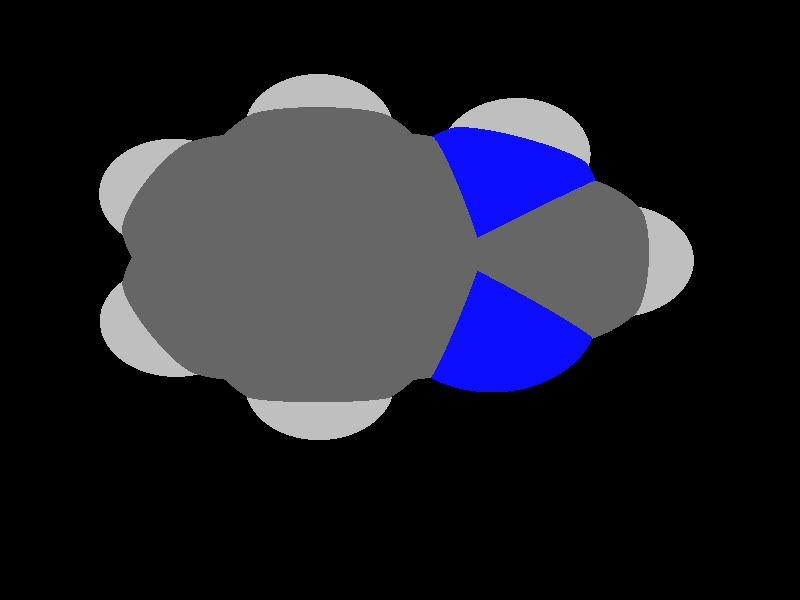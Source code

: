 global_settings {
	ambient_light rgb <0.200000002980232, 0.200000002980232, 0.200000002980232>
	max_trace_level 15
}

background { color rgb <0,0,0> }

camera {
	perspective
	location <1.17428215345298, 0.559704577264854, 16.2056883682582>
	angle 40
	up <0, 1, 0>
	right <1, 0, 0> * 1
	direction <0, 0, -1> }

light_source {
	<36.4919942651361, 31.9304939624196, 45.6149921517038>
	color rgb <1, 1, 1>
	fade_distance 91.2299843034076
	fade_power 0
	spotlight
	area_light <20, 0, 0>, <0, 0, 20>, 20, 20
	circular
	orient
	point_at <-36.4919942651361, -31.9304939624196, -45.6149921517038>
}

light_source {
	<-36.4919942651361, 31.9304939624196, -22.8074960758519>
	color rgb <0.300000011920929, 0.300000011920929, 0.300000011920929> shadowless
	fade_distance 91.2299843034076
	fade_power 0
	parallel
	point_at <36.4919942651361, -31.9304939624196, 22.8074960758519>
}

#default {
	finish {ambient 0.5 diffuse 1 specular 0.2 roughness .01 metallic 1}
}

union {
cylinder {
	<2.423525351843, 0.369781483812959, 0.00986545633885341>, 	<2.8009135608543, 0.883028629351337, 0.01133570767712>, 0.075
	pigment { rgbt <0.0500000007450581, 0.0500000007450581, 1, 0> }
}
cylinder {
	<2.60479473788791, 0.236492839382072, 0.0106050161246598>, 	<2.98218294689921, 0.74973998492045, 0.0120752674629264>, 0.075
	pigment { rgbt <0.0500000007450581, 0.0500000007450581, 1, 0> }
}
cylinder {
	<2.8009135608543, 0.883028629351337, 0.01133570767712>, 	<3.19429628599343, 1.41802828212459, 0.0128682713987106>, 0.075
	pigment { rgbt <0.400000005960464, 0.400000005960464, 0.400000005960464, 0> }
}
cylinder {
	<2.98218294689921, 0.74973998492045, 0.0120752674629264>, 	<3.37556567203834, 1.28473963769371, 0.0136078311845169>, 0.075
	pigment { rgbt <0.400000005960464, 0.400000005960464, 0.400000005960464, 0> }
}
cylinder {
	<3.28493097901588, 1.35138395990915, 0.0132380512916137>, 	<2.90129462764262, 1.92933637669295, 0.0117344143982237>, 0.075
	pigment { rgbt <0.400000005960464, 0.400000005960464, 0.400000005960464, 0> }
}
cylinder {
	<2.90129462764262, 1.92933637669295, 0.0117344143982237>, 	<2.53259024419437, 2.48479361824452, 0.0102893023494751>, 0.075
	pigment { rgbt <0.0500000007450581, 0.0500000007450581, 1, 0> }
}
cylinder {
	<2.53259024419437, 2.48479361824452, 0.0102893023494751>, 	<1.88293720671399, 2.29515304347485, 0.0077617697982708>, 0.075
	pigment { rgbt <0.0500000007450581, 0.0500000007450581, 1, 0> }
}
cylinder {
	<1.88293720671399, 2.29515304347485, 0.0077617697982708>, 	<1.20736604973061, 2.09794669621444, 0.00513340051279387>, 0.075
	pigment { rgbt <0.400000005960464, 0.400000005960464, 0.400000005960464, 0> }
}
cylinder {
	<1.31986399126254, 2.09844198780446, 0.00560013097116245>, 	<1.32295715593208, 1.39588855768325, 0.00558759126822517>, 0.075
	pigment { rgbt <0.400000005960464, 0.400000005960464, 0.400000005960464, 0> }
}
cylinder {
	<1.09486810819869, 2.09745140462441, 0.00466667005442531>, 	<1.09796127286824, 1.3948979745032, 0.00465413035148804>, 0.075
	pigment { rgbt <0.400000005960464, 0.400000005960464, 0.400000005960464, 0> }
}
cylinder {
	<1.32295715593208, 1.39588855768325, 0.00558759126822517>, 	<1.32605032060163, 0.693335127562034, 0.0055750515652879>, 0.075
	pigment { rgbt <0.400000005960464, 0.400000005960464, 0.400000005960464, 0> }
}
cylinder {
	<1.09796127286824, 1.3948979745032, 0.00465413035148804>, 	<1.10105443753778, 0.692344544381985, 0.00464159064855076>, 0.075
	pigment { rgbt <0.400000005960464, 0.400000005960464, 0.400000005960464, 0> }
}
cylinder {
	<2.51416004486546, 0.303137161597515, 0.0102352362317566>, 	<1.87678808642999, 0.494113705336123, 0.00772275532011238>, 0.075
	pigment { rgbt <0.0500000007450581, 0.0500000007450581, 1, 0> }
}
cylinder {
	<1.87678808642999, 0.494113705336123, 0.00772275532011238>, 	<1.21355237906971, 0.692839835972009, 0.00510832110691932>, 0.075
	pigment { rgbt <0.400000005960464, 0.400000005960464, 0.400000005960464, 0> }
}
cylinder {
	<1.21355237906971, 0.692839835972009, 0.00510832110691932>, 	<0.606776189534854, 0.346419917986005, 0.00255416055345966>, 0.075
	pigment { rgbt <0.400000005960464, 0.400000005960464, 0.400000005960464, 0> }
}
cylinder {
	<0.606776189534854, 0.346419917986005, 0.00255416055345966>, 	<0, 0, 0>, 0.075
	pigment { rgbt <0.400000005960464, 0.400000005960464, 0.400000005960464, 0> }
}
cylinder {
	<-0.0569184520985054, -0.097038547538565, -0.000245157736600288>, 	<-0.646100194235742, 0.248555324584455, -0.00275220443503404>, 0.075
	pigment { rgbt <0.400000005960464, 0.400000005960464, 0.400000005960464, 0> }
}
cylinder {
	<0.0569184520985054, 0.097038547538565, 0.000245157736600302>, 	<-0.532263290038731, 0.442632419661585, -0.00226188896183345>, 0.075
	pigment { rgbt <0.400000005960464, 0.400000005960464, 0.400000005960464, 0> }
}
cylinder {
	<-0.646100194235742, 0.248555324584455, -0.00275220443503404>, 	<-1.23528193637298, 0.594149196707475, -0.00525925113346779>, 0.075
	pigment { rgbt <0.400000005960464, 0.400000005960464, 0.400000005960464, 0> }
}
cylinder {
	<-0.532263290038731, 0.442632419661585, -0.00226188896183345>, 	<-1.12144503217597, 0.788226291784605, -0.0047689356602672>, 0.075
	pigment { rgbt <0.400000005960464, 0.400000005960464, 0.400000005960464, 0> }
}
cylinder {
	<-1.17836348427447, 0.69118774424604, -0.00501409339686751>, 	<-1.18165436806438, 1.38503638224541, -0.00500267837384884>, 0.075
	pigment { rgbt <0.400000005960464, 0.400000005960464, 0.400000005960464, 0> }
}
cylinder {
	<-1.18165436806438, 1.38503638224541, -0.00500267837384884>, 	<-1.18494525185429, 2.07888502024478, -0.00499126335083018>, 0.075
	pigment { rgbt <0.400000005960464, 0.400000005960464, 0.400000005960464, 0> }
}
cylinder {
	<-1.24243310571925, 2.1755873676798, -0.00522073787738854>, 	<-0.649960479792105, 2.52780790136507, -0.00272510620197346>, 0.075
	pigment { rgbt <0.400000005960464, 0.400000005960464, 0.400000005960464, 0> }
}
cylinder {
	<-1.12745739798934, 1.98218267280976, -0.0047617888242718>, 	<-0.534984772062199, 2.33440320649503, -0.00226615714885672>, 0.075
	pigment { rgbt <0.400000005960464, 0.400000005960464, 0.400000005960464, 0> }
}
cylinder {
	<-0.649960479792105, 2.52780790136507, -0.00272510620197346>, 	<-0.0574878538649629, 2.88002843505034, -0.000229474526558381>, 0.075
	pigment { rgbt <0.400000005960464, 0.400000005960464, 0.400000005960464, 0> }
}
cylinder {
	<-0.534984772062199, 2.33440320649503, -0.00226615714885672>, 	<0.0574878538649427, 2.6866237401803, 0.000229474526558353>, 0.075
	pigment { rgbt <0.400000005960464, 0.400000005960464, 0.400000005960464, 0> }
}
cylinder {
	<1.20736604973061, 2.09794669621444, 0.00513340051279387>, 	<0.603683024865302, 2.44063639191488, 0.00256670025639693>, 0.075
	pigment { rgbt <0.400000005960464, 0.400000005960464, 0.400000005960464, 0> }
}
cylinder {
	<0.603683024865302, 2.44063639191488, 0.00256670025639693>, 	<-1.01382331133493e-14, 2.78332608761532, -2.07895766574095e-17>, 0.075
	pigment { rgbt <0.400000005960464, 0.400000005960464, 0.400000005960464, 0> }
}
cylinder {
	<3.28493097901588, 1.35138395990915, 0.0132380512916137>, 	<3.94624951653103, 1.33551289252162, 0.0160144220604186>, 0.075
	pigment { rgbt <0.400000005960464, 0.400000005960464, 0.400000005960464, 0> }
}
cylinder {
	<3.94624951653103, 1.33551289252162, 0.0160144220604186>, 	<4.36464014232135, 1.32547188287265, 0.0177709243168816>, 0.075
	pigment { rgbt <0.75, 0.75, 0.75, 0> }
}
cylinder {
	<2.53259024419437, 2.48479361824452, 0.0102893023494751>, 	<2.73610936169087, 3.04176566196803, 0.0113895994652224>, 0.075
	pigment { rgbt <0.0500000007450581, 0.0500000007450581, 1, 0> }
}
cylinder {
	<2.73610936169087, 3.04176566196803, 0.0113895994652224>, 	<2.86549568282891, 3.39585801751963, 0.0120891081782935>, 0.075
	pigment { rgbt <0.75, 0.75, 0.75, 0> }
}
cylinder {
	<0, 0, 0>, 	<-0.00392165885596362, -0.661486540727528, -0.000284872669738388>, 0.075
	pigment { rgbt <0.400000005960464, 0.400000005960464, 0.400000005960464, 0> }
}
cylinder {
	<-0.00392165885596362, -0.661486540727528, -0.000284872669738388>, 	<-0.00640270447470268, -1.07997737432749, -0.000465097955800211>, 0.075
	pigment { rgbt <0.75, 0.75, 0.75, 0> }
}
cylinder {
	<-1.17836348427447, 0.69118774424604, -0.00501409339686751>, 	<-1.75154518719659, 0.361013723732046, -0.00768596916899907>, 0.075
	pigment { rgbt <0.400000005960464, 0.400000005960464, 0.400000005960464, 0> }
}
cylinder {
	<-1.75154518719659, 0.361013723732046, -0.00768596916899907>, 	<-2.11416482135763, 0.152131301425326, -0.00937631380155571>, 0.075
	pigment { rgbt <0.75, 0.75, 0.75, 0> }
}
cylinder {
	<-1.18494525185429, 2.07888502024478, -0.00499126335083018>, 	<-1.76071413660364, 2.40462935193394, -0.00740519259512886>, 0.075
	pigment { rgbt <0.400000005960464, 0.400000005960464, 0.400000005960464, 0> }
}
cylinder {
	<-1.76071413660364, 2.40462935193394, -0.00740519259512886>, 	<-2.12498641631081, 2.6107183460583, -0.00893241563924192>, 0.075
	pigment { rgbt <0.75, 0.75, 0.75, 0> }
}
cylinder {
	<-1.01382331133493e-14, 2.78332608761532, -2.07895766574095e-17>, 	<-0.00661285753234553, 3.44475822015508, -3.39127060467625e-06>, 0.075
	pigment { rgbt <0.400000005960464, 0.400000005960464, 0.400000005960464, 0> }
}
cylinder {
	<-0.00661285753234553, 3.44475822015508, -3.39127060467625e-06>, 	<-0.0107963742500369, 3.86320249641051, -5.53670277214971e-06>, 0.075
	pigment { rgbt <0.75, 0.75, 0.75, 0> }
}
sphere {
	<2.51416004486546, 0.303137161597515, 0.0102352362317566>, 0.3834
	pigment { rgbt <0.0500000007450581, 0.0500000007450581, 1,0> }
}
sphere {
	<3.28493097901588, 1.35138395990915, 0.0132380512916137>, 0.4104
	pigment { rgbt <0.400000005960464, 0.400000005960464, 0.400000005960464,0> }
}
sphere {
	<2.53259024419437, 2.48479361824452, 0.0102893023494751>, 0.3834
	pigment { rgbt <0.0500000007450581, 0.0500000007450581, 1,0> }
}
sphere {
	<1.20736604973061, 2.09794669621444, 0.00513340051279387>, 0.4104
	pigment { rgbt <0.400000005960464, 0.400000005960464, 0.400000005960464,0> }
}
sphere {
	<1.21355237906971, 0.692839835972009, 0.00510832110691932>, 0.4104
	pigment { rgbt <0.400000005960464, 0.400000005960464, 0.400000005960464,0> }
}
sphere {
	<0, 0, 0>, 0.4104
	pigment { rgbt <0.400000005960464, 0.400000005960464, 0.400000005960464,0> }
}
sphere {
	<-1.17836348427447, 0.69118774424604, -0.00501409339686751>, 0.4104
	pigment { rgbt <0.400000005960464, 0.400000005960464, 0.400000005960464,0> }
}
sphere {
	<-1.18494525185429, 2.07888502024478, -0.00499126335083018>, 0.4104
	pigment { rgbt <0.400000005960464, 0.400000005960464, 0.400000005960464,0> }
}
sphere {
	<-1.01382331133493e-14, 2.78332608761532, -2.07895766574095e-17>, 0.4104
	pigment { rgbt <0.400000005960464, 0.400000005960464, 0.400000005960464,0> }
}
sphere {
	<4.36464014232135, 1.32547188287265, 0.0177709243168816>, 0.1674
	pigment { rgbt <0.75, 0.75, 0.75,0> }
}
sphere {
	<2.86549568282891, 3.39585801751963, 0.0120891081782935>, 0.1674
	pigment { rgbt <0.75, 0.75, 0.75,0> }
}
sphere {
	<-0.00640270447470268, -1.07997737432749, -0.000465097955800211>, 0.1674
	pigment { rgbt <0.75, 0.75, 0.75,0> }
}
sphere {
	<-2.11416482135763, 0.152131301425326, -0.00937631380155571>, 0.1674
	pigment { rgbt <0.75, 0.75, 0.75,0> }
}
sphere {
	<-2.12498641631081, 2.6107183460583, -0.00893241563924192>, 0.1674
	pigment { rgbt <0.75, 0.75, 0.75,0> }
}
sphere {
	<-0.0107963742500369, 3.86320249641051, -5.53670277214971e-06>, 0.1674
	pigment { rgbt <0.75, 0.75, 0.75,0> }
}
}
merge {
}
union {
}
merge {
sphere {
	<2.51416004486546, 0.303137161597515, 0.0102352362317566>, 1.549845
	pigment { rgbt <0, 0, 0,0> }
}
sphere {
	<3.28493097901588, 1.35138395990915, 0.0132380512916137>, 1.69983
	pigment { rgbt <0, 0, 0,0> }
}
sphere {
	<2.53259024419437, 2.48479361824452, 0.0102893023494751>, 1.549845
	pigment { rgbt <0, 0, 0,0> }
}
sphere {
	<1.20736604973061, 2.09794669621444, 0.00513340051279387>, 1.69983
	pigment { rgbt <0, 0, 0,0> }
}
sphere {
	<1.21355237906971, 0.692839835972009, 0.00510832110691932>, 1.69983
	pigment { rgbt <0, 0, 0,0> }
}
sphere {
	<0, 0, 0>, 1.69983
	pigment { rgbt <0, 0, 0,0> }
}
sphere {
	<-1.17836348427447, 0.69118774424604, -0.00501409339686751>, 1.69983
	pigment { rgbt <0, 0, 0,0> }
}
sphere {
	<-1.18494525185429, 2.07888502024478, -0.00499126335083018>, 1.69983
	pigment { rgbt <0, 0, 0,0> }
}
sphere {
	<-1.01382331133493e-14, 2.78332608761532, -2.07895766574095e-17>, 1.69983
	pigment { rgbt <0, 0, 0,0> }
}
sphere {
	<4.36464014232135, 1.32547188287265, 0.0177709243168816>, 1.09989
	pigment { rgbt <0, 0, 0,0> }
}
sphere {
	<2.86549568282891, 3.39585801751963, 0.0120891081782935>, 1.09989
	pigment { rgbt <0, 0, 0,0> }
}
sphere {
	<-0.00640270447470268, -1.07997737432749, -0.000465097955800211>, 1.09989
	pigment { rgbt <0, 0, 0,0> }
}
sphere {
	<-2.11416482135763, 0.152131301425326, -0.00937631380155571>, 1.09989
	pigment { rgbt <0, 0, 0,0> }
}
sphere {
	<-2.12498641631081, 2.6107183460583, -0.00893241563924192>, 1.09989
	pigment { rgbt <0, 0, 0,0> }
}
sphere {
	<-0.0107963742500369, 3.86320249641051, -5.53670277214971e-06>, 1.09989
	pigment { rgbt <0, 0, 0,0> }
}
sphere {
	<2.51416004486546, 0.303137161597515, 0.0102352362317566>, 1.55
	pigment { rgbt <0.0500000007450581, 0.0500000007450581, 1,0.350000023841858> }
}
sphere {
	<3.28493097901588, 1.35138395990915, 0.0132380512916137>, 1.7
	pigment { rgbt <0.400000005960464, 0.400000005960464, 0.400000005960464,0.350000023841858> }
}
sphere {
	<2.53259024419437, 2.48479361824452, 0.0102893023494751>, 1.55
	pigment { rgbt <0.0500000007450581, 0.0500000007450581, 1,0.350000023841858> }
}
sphere {
	<1.20736604973061, 2.09794669621444, 0.00513340051279387>, 1.7
	pigment { rgbt <0.400000005960464, 0.400000005960464, 0.400000005960464,0.350000023841858> }
}
sphere {
	<1.21355237906971, 0.692839835972009, 0.00510832110691932>, 1.7
	pigment { rgbt <0.400000005960464, 0.400000005960464, 0.400000005960464,0.350000023841858> }
}
sphere {
	<0, 0, 0>, 1.7
	pigment { rgbt <0.400000005960464, 0.400000005960464, 0.400000005960464,0.350000023841858> }
}
sphere {
	<-1.17836348427447, 0.69118774424604, -0.00501409339686751>, 1.7
	pigment { rgbt <0.400000005960464, 0.400000005960464, 0.400000005960464,0.350000023841858> }
}
sphere {
	<-1.18494525185429, 2.07888502024478, -0.00499126335083018>, 1.7
	pigment { rgbt <0.400000005960464, 0.400000005960464, 0.400000005960464,0.350000023841858> }
}
sphere {
	<-1.01382331133493e-14, 2.78332608761532, -2.07895766574095e-17>, 1.7
	pigment { rgbt <0.400000005960464, 0.400000005960464, 0.400000005960464,0.350000023841858> }
}
sphere {
	<4.36464014232135, 1.32547188287265, 0.0177709243168816>, 1.1
	pigment { rgbt <0.75, 0.75, 0.75,0.350000023841858> }
}
sphere {
	<2.86549568282891, 3.39585801751963, 0.0120891081782935>, 1.1
	pigment { rgbt <0.75, 0.75, 0.75,0.350000023841858> }
}
sphere {
	<-0.00640270447470268, -1.07997737432749, -0.000465097955800211>, 1.1
	pigment { rgbt <0.75, 0.75, 0.75,0.350000023841858> }
}
sphere {
	<-2.11416482135763, 0.152131301425326, -0.00937631380155571>, 1.1
	pigment { rgbt <0.75, 0.75, 0.75,0.350000023841858> }
}
sphere {
	<-2.12498641631081, 2.6107183460583, -0.00893241563924192>, 1.1
	pigment { rgbt <0.75, 0.75, 0.75,0.350000023841858> }
}
sphere {
	<-0.0107963742500369, 3.86320249641051, -5.53670277214971e-06>, 1.1
	pigment { rgbt <0.75, 0.75, 0.75,0.350000023841858> }
}
}
